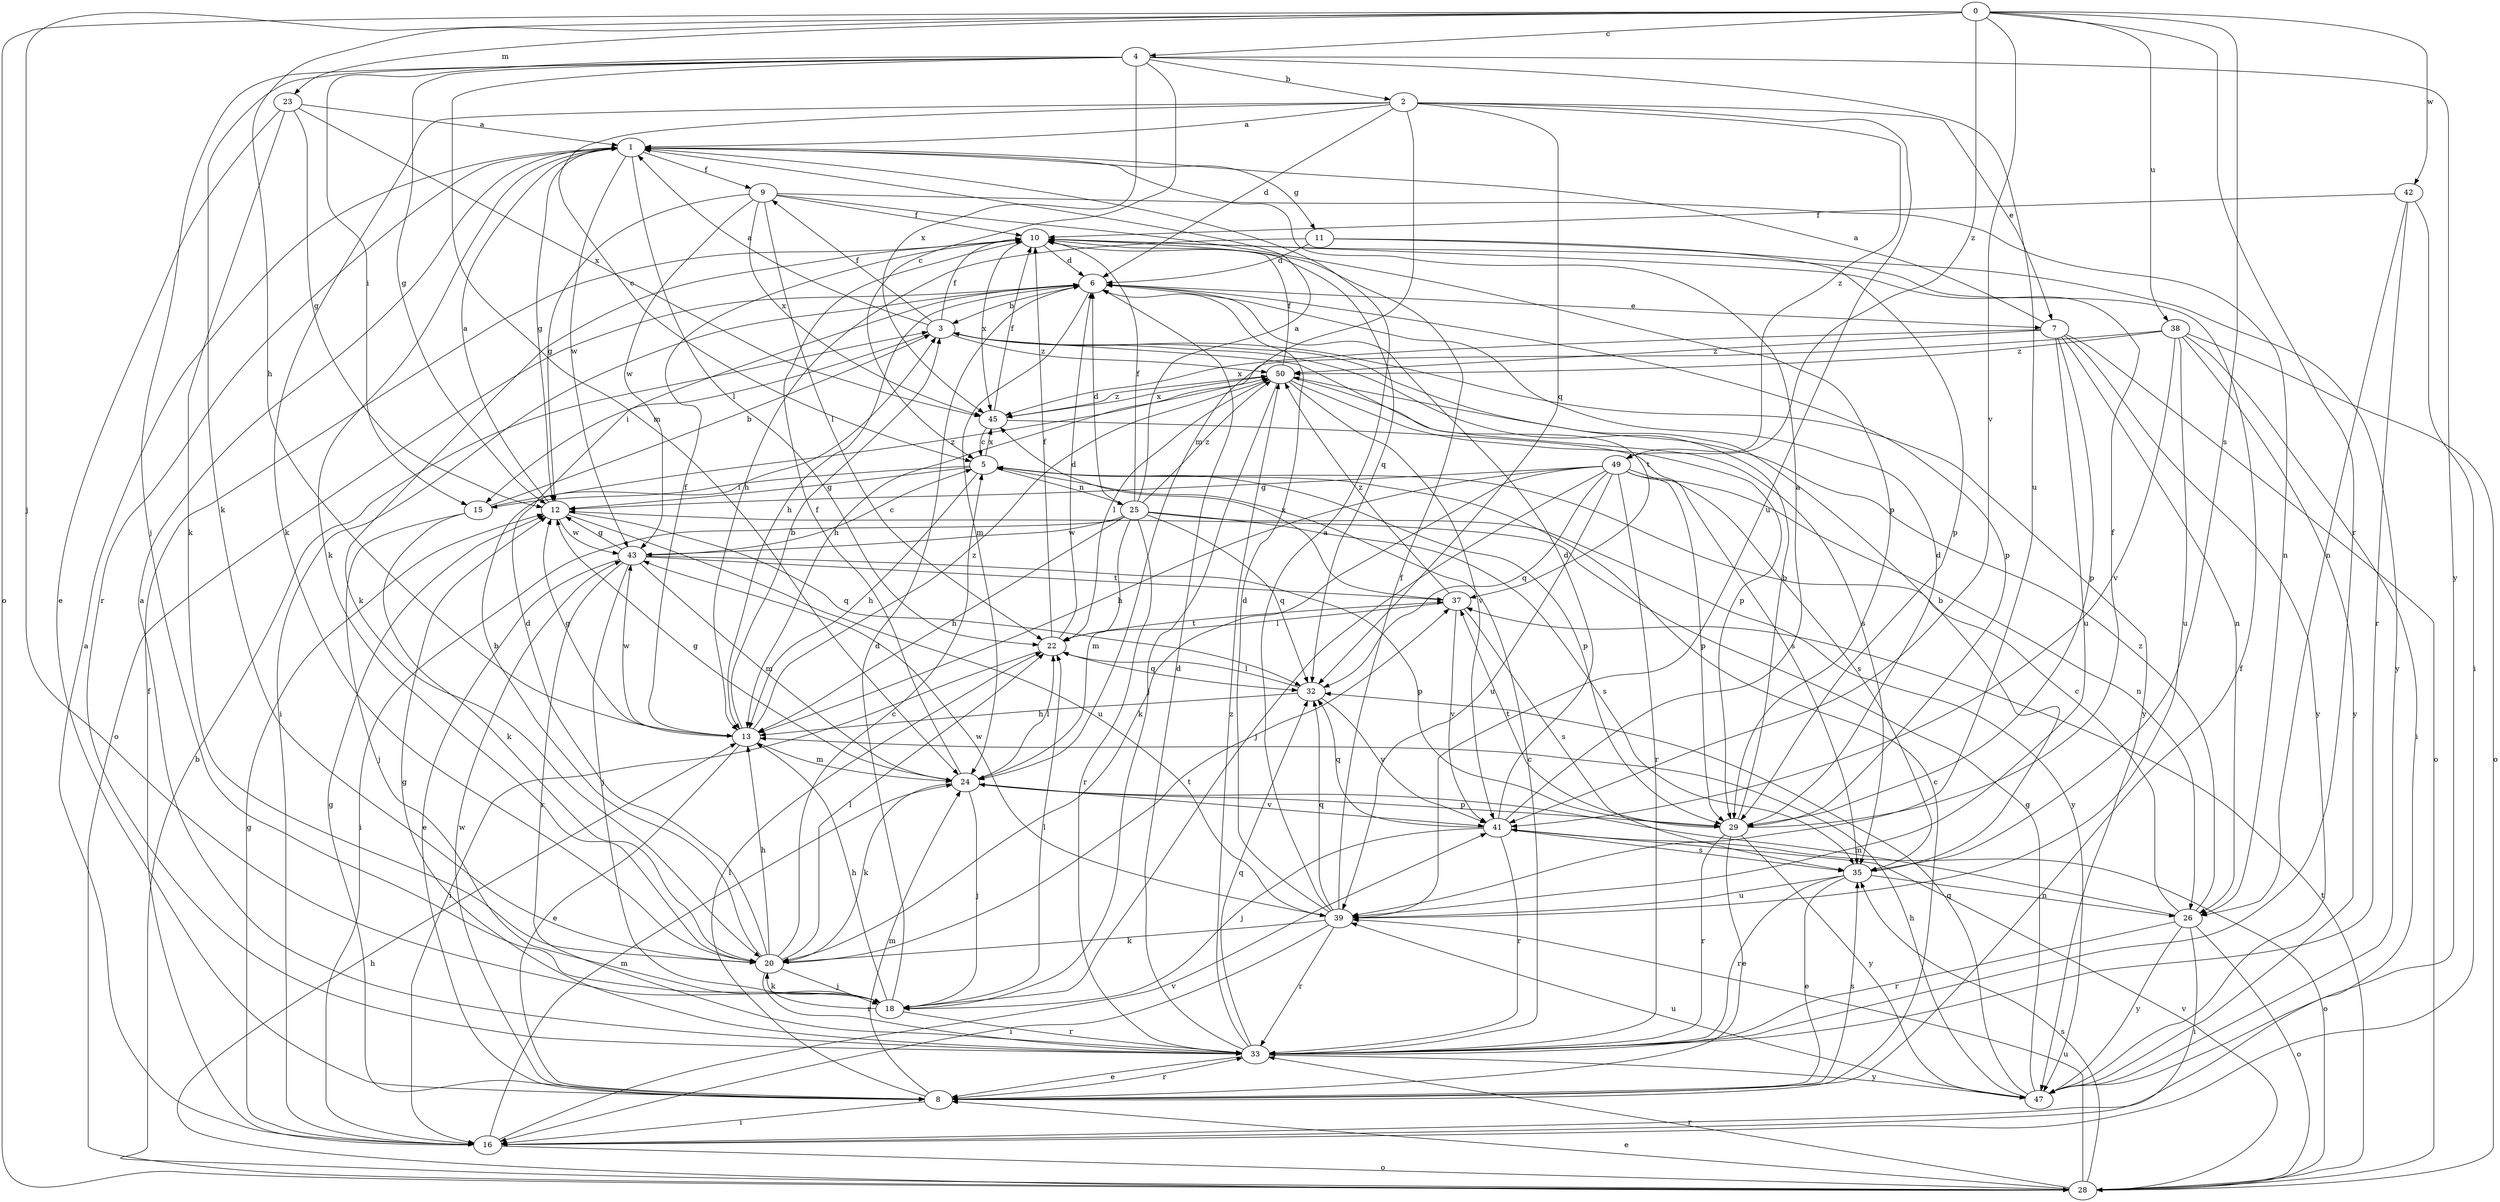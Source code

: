 strict digraph  {
0;
1;
2;
3;
4;
5;
6;
7;
8;
9;
10;
11;
12;
13;
15;
16;
18;
20;
22;
23;
24;
25;
26;
28;
29;
32;
33;
35;
37;
38;
39;
41;
42;
43;
45;
47;
49;
50;
0 -> 4  [label=c];
0 -> 13  [label=h];
0 -> 18  [label=j];
0 -> 23  [label=m];
0 -> 28  [label=o];
0 -> 33  [label=r];
0 -> 35  [label=s];
0 -> 38  [label=u];
0 -> 41  [label=v];
0 -> 42  [label=w];
0 -> 49  [label=z];
1 -> 9  [label=f];
1 -> 11  [label=g];
1 -> 12  [label=g];
1 -> 20  [label=k];
1 -> 22  [label=l];
1 -> 33  [label=r];
1 -> 43  [label=w];
2 -> 1  [label=a];
2 -> 5  [label=c];
2 -> 6  [label=d];
2 -> 7  [label=e];
2 -> 20  [label=k];
2 -> 24  [label=m];
2 -> 32  [label=q];
2 -> 39  [label=u];
2 -> 49  [label=z];
3 -> 1  [label=a];
3 -> 9  [label=f];
3 -> 10  [label=f];
3 -> 15  [label=i];
3 -> 37  [label=t];
3 -> 47  [label=y];
3 -> 50  [label=z];
4 -> 2  [label=b];
4 -> 5  [label=c];
4 -> 12  [label=g];
4 -> 15  [label=i];
4 -> 18  [label=j];
4 -> 20  [label=k];
4 -> 24  [label=m];
4 -> 39  [label=u];
4 -> 45  [label=x];
4 -> 47  [label=y];
5 -> 12  [label=g];
5 -> 13  [label=h];
5 -> 15  [label=i];
5 -> 25  [label=n];
5 -> 29  [label=p];
5 -> 45  [label=x];
6 -> 3  [label=b];
6 -> 7  [label=e];
6 -> 13  [label=h];
6 -> 16  [label=i];
6 -> 24  [label=m];
6 -> 28  [label=o];
6 -> 29  [label=p];
7 -> 1  [label=a];
7 -> 26  [label=n];
7 -> 28  [label=o];
7 -> 29  [label=p];
7 -> 39  [label=u];
7 -> 45  [label=x];
7 -> 47  [label=y];
7 -> 50  [label=z];
8 -> 5  [label=c];
8 -> 10  [label=f];
8 -> 12  [label=g];
8 -> 16  [label=i];
8 -> 22  [label=l];
8 -> 24  [label=m];
8 -> 33  [label=r];
8 -> 35  [label=s];
8 -> 43  [label=w];
9 -> 10  [label=f];
9 -> 12  [label=g];
9 -> 22  [label=l];
9 -> 26  [label=n];
9 -> 29  [label=p];
9 -> 43  [label=w];
9 -> 45  [label=x];
10 -> 6  [label=d];
10 -> 20  [label=k];
10 -> 32  [label=q];
10 -> 45  [label=x];
11 -> 6  [label=d];
11 -> 13  [label=h];
11 -> 29  [label=p];
11 -> 47  [label=y];
12 -> 1  [label=a];
12 -> 32  [label=q];
12 -> 39  [label=u];
12 -> 43  [label=w];
13 -> 3  [label=b];
13 -> 8  [label=e];
13 -> 10  [label=f];
13 -> 12  [label=g];
13 -> 24  [label=m];
13 -> 43  [label=w];
13 -> 50  [label=z];
15 -> 3  [label=b];
15 -> 18  [label=j];
15 -> 20  [label=k];
15 -> 50  [label=z];
16 -> 1  [label=a];
16 -> 10  [label=f];
16 -> 12  [label=g];
16 -> 24  [label=m];
16 -> 28  [label=o];
16 -> 41  [label=v];
18 -> 6  [label=d];
18 -> 13  [label=h];
18 -> 20  [label=k];
18 -> 22  [label=l];
18 -> 33  [label=r];
20 -> 3  [label=b];
20 -> 5  [label=c];
20 -> 6  [label=d];
20 -> 13  [label=h];
20 -> 18  [label=j];
20 -> 22  [label=l];
20 -> 33  [label=r];
20 -> 37  [label=t];
22 -> 6  [label=d];
22 -> 10  [label=f];
22 -> 16  [label=i];
22 -> 32  [label=q];
22 -> 37  [label=t];
23 -> 1  [label=a];
23 -> 8  [label=e];
23 -> 12  [label=g];
23 -> 20  [label=k];
23 -> 45  [label=x];
24 -> 10  [label=f];
24 -> 12  [label=g];
24 -> 18  [label=j];
24 -> 20  [label=k];
24 -> 22  [label=l];
24 -> 29  [label=p];
24 -> 41  [label=v];
25 -> 1  [label=a];
25 -> 6  [label=d];
25 -> 10  [label=f];
25 -> 13  [label=h];
25 -> 16  [label=i];
25 -> 24  [label=m];
25 -> 32  [label=q];
25 -> 33  [label=r];
25 -> 35  [label=s];
25 -> 43  [label=w];
25 -> 47  [label=y];
25 -> 50  [label=z];
26 -> 5  [label=c];
26 -> 16  [label=i];
26 -> 24  [label=m];
26 -> 28  [label=o];
26 -> 33  [label=r];
26 -> 47  [label=y];
26 -> 50  [label=z];
28 -> 3  [label=b];
28 -> 8  [label=e];
28 -> 13  [label=h];
28 -> 33  [label=r];
28 -> 35  [label=s];
28 -> 37  [label=t];
28 -> 39  [label=u];
28 -> 41  [label=v];
29 -> 3  [label=b];
29 -> 6  [label=d];
29 -> 8  [label=e];
29 -> 10  [label=f];
29 -> 33  [label=r];
29 -> 37  [label=t];
29 -> 47  [label=y];
32 -> 13  [label=h];
32 -> 22  [label=l];
32 -> 41  [label=v];
33 -> 1  [label=a];
33 -> 5  [label=c];
33 -> 6  [label=d];
33 -> 8  [label=e];
33 -> 12  [label=g];
33 -> 32  [label=q];
33 -> 47  [label=y];
33 -> 50  [label=z];
35 -> 3  [label=b];
35 -> 8  [label=e];
35 -> 26  [label=n];
35 -> 33  [label=r];
35 -> 39  [label=u];
37 -> 22  [label=l];
37 -> 35  [label=s];
37 -> 41  [label=v];
37 -> 45  [label=x];
37 -> 50  [label=z];
38 -> 13  [label=h];
38 -> 16  [label=i];
38 -> 28  [label=o];
38 -> 39  [label=u];
38 -> 41  [label=v];
38 -> 47  [label=y];
38 -> 50  [label=z];
39 -> 1  [label=a];
39 -> 6  [label=d];
39 -> 10  [label=f];
39 -> 16  [label=i];
39 -> 20  [label=k];
39 -> 32  [label=q];
39 -> 33  [label=r];
39 -> 43  [label=w];
41 -> 1  [label=a];
41 -> 6  [label=d];
41 -> 18  [label=j];
41 -> 28  [label=o];
41 -> 32  [label=q];
41 -> 33  [label=r];
41 -> 35  [label=s];
42 -> 10  [label=f];
42 -> 16  [label=i];
42 -> 26  [label=n];
42 -> 33  [label=r];
43 -> 5  [label=c];
43 -> 8  [label=e];
43 -> 12  [label=g];
43 -> 18  [label=j];
43 -> 24  [label=m];
43 -> 29  [label=p];
43 -> 33  [label=r];
43 -> 37  [label=t];
45 -> 5  [label=c];
45 -> 10  [label=f];
45 -> 35  [label=s];
45 -> 50  [label=z];
47 -> 12  [label=g];
47 -> 13  [label=h];
47 -> 32  [label=q];
47 -> 39  [label=u];
49 -> 12  [label=g];
49 -> 13  [label=h];
49 -> 18  [label=j];
49 -> 20  [label=k];
49 -> 26  [label=n];
49 -> 29  [label=p];
49 -> 32  [label=q];
49 -> 33  [label=r];
49 -> 35  [label=s];
49 -> 39  [label=u];
50 -> 10  [label=f];
50 -> 18  [label=j];
50 -> 22  [label=l];
50 -> 29  [label=p];
50 -> 35  [label=s];
50 -> 41  [label=v];
50 -> 45  [label=x];
}
